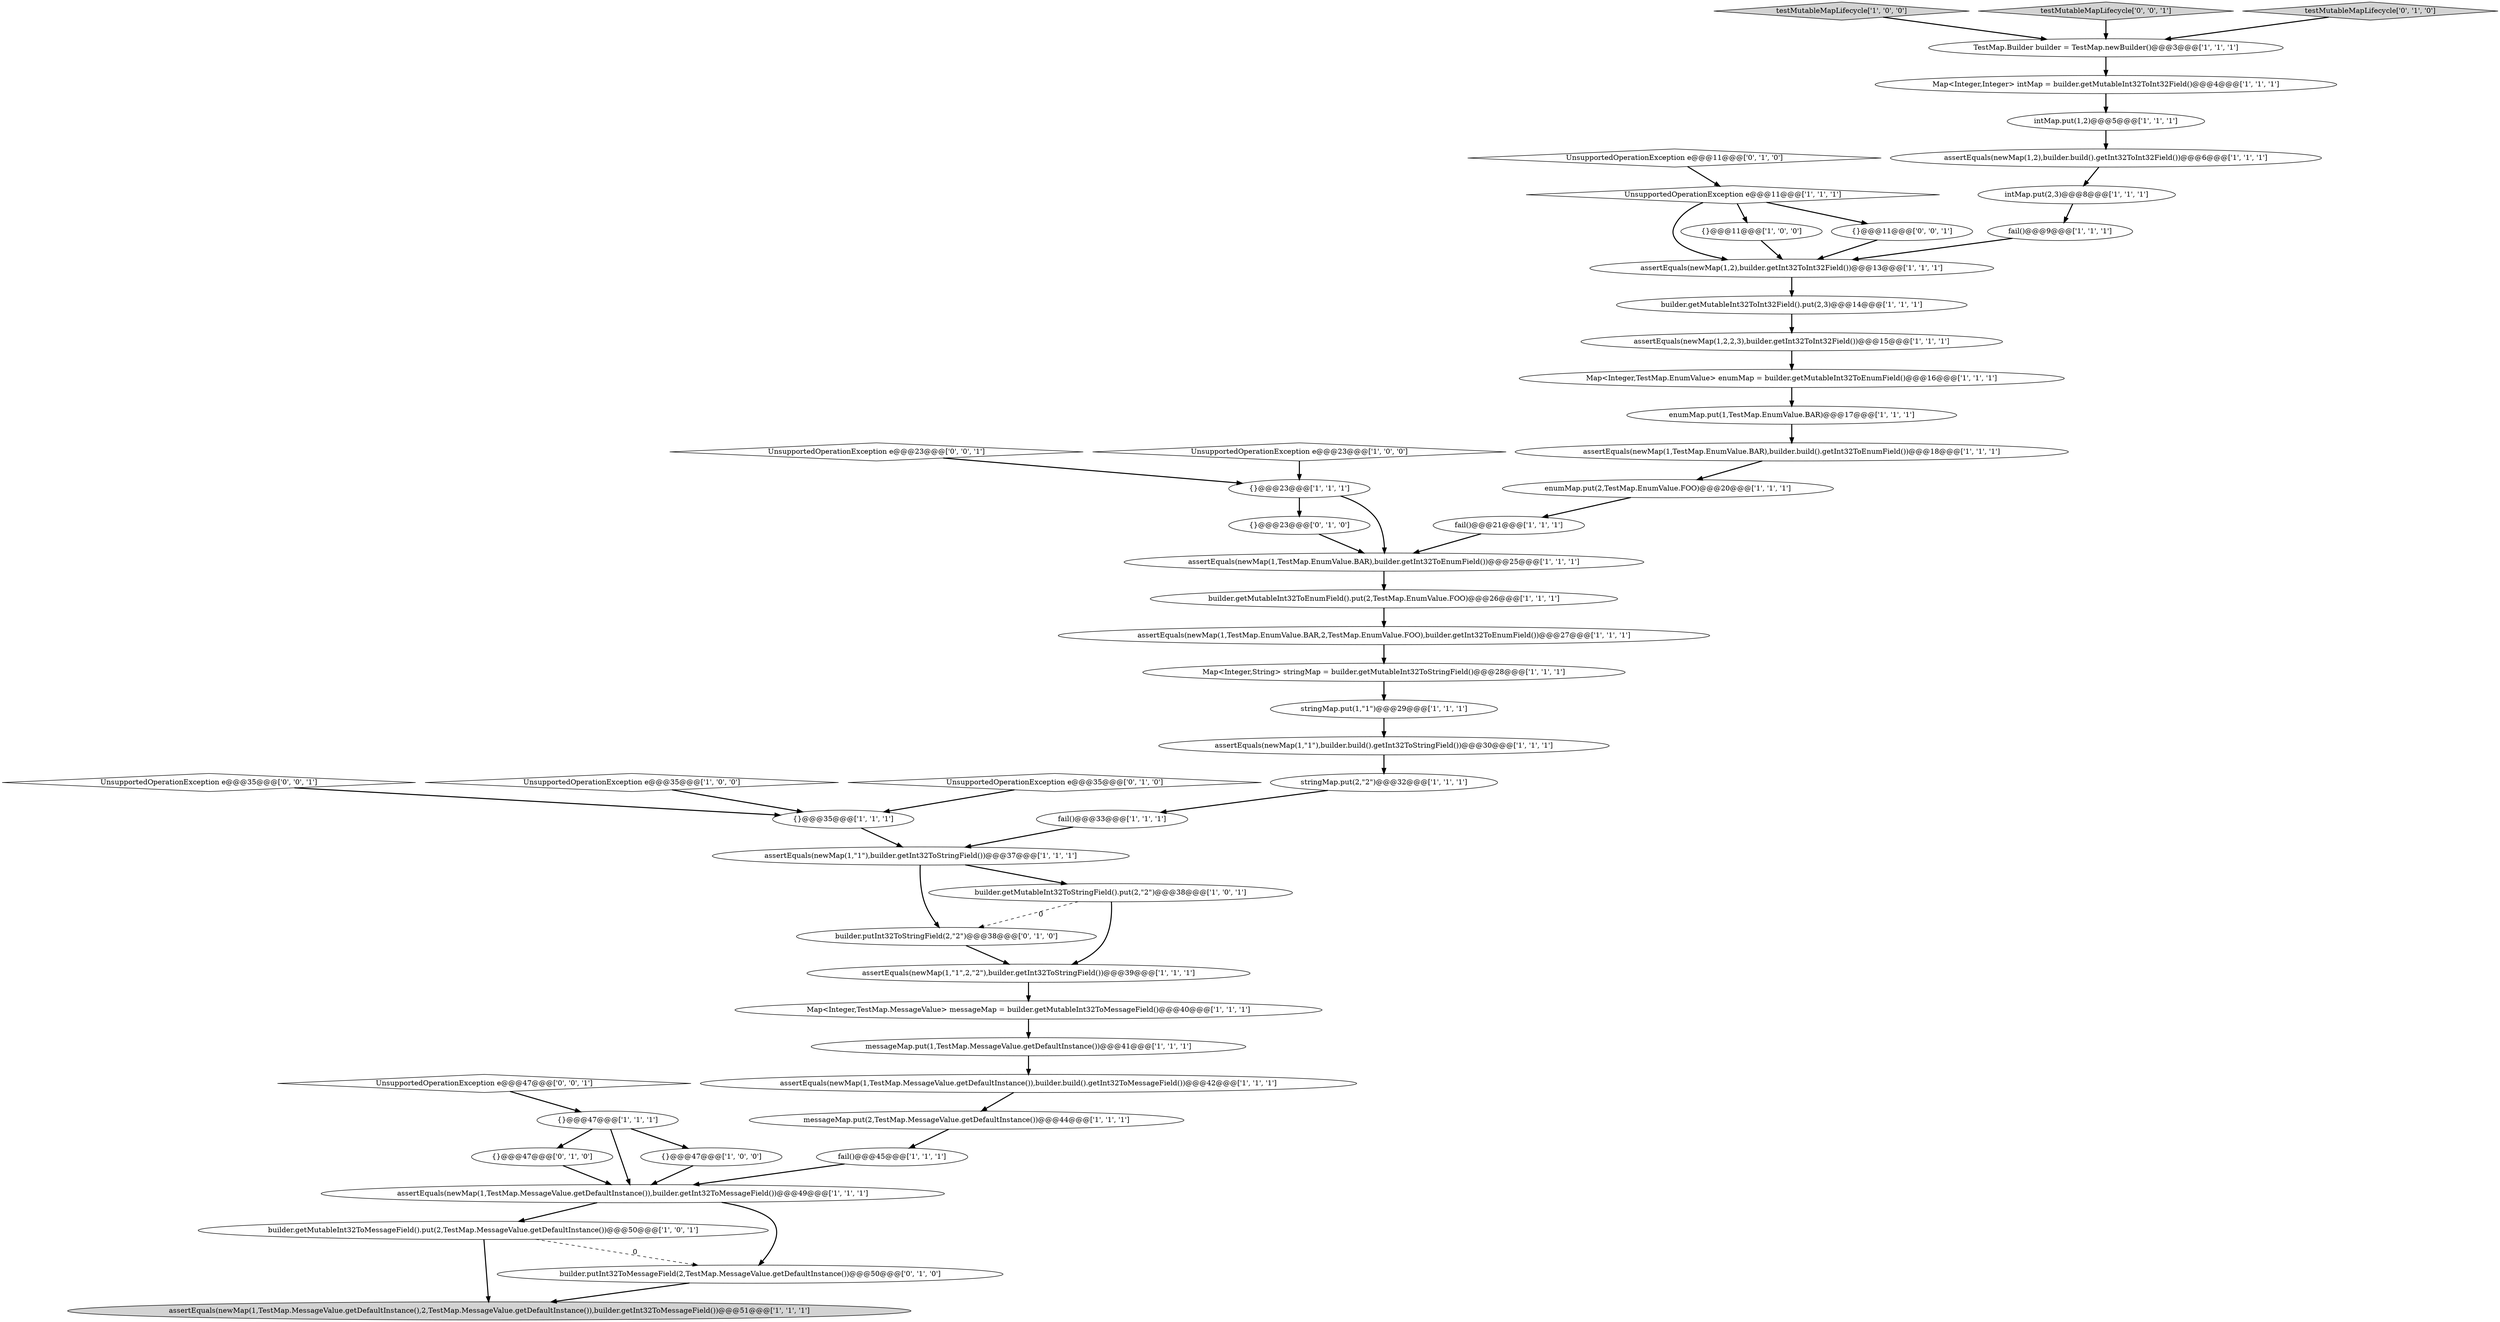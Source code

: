digraph {
30 [style = filled, label = "assertEquals(newMap(1,2),builder.build().getInt32ToInt32Field())@@@6@@@['1', '1', '1']", fillcolor = white, shape = ellipse image = "AAA0AAABBB1BBB"];
23 [style = filled, label = "builder.getMutableInt32ToEnumField().put(2,TestMap.EnumValue.FOO)@@@26@@@['1', '1', '1']", fillcolor = white, shape = ellipse image = "AAA0AAABBB1BBB"];
27 [style = filled, label = "assertEquals(newMap(1,2,2,3),builder.getInt32ToInt32Field())@@@15@@@['1', '1', '1']", fillcolor = white, shape = ellipse image = "AAA0AAABBB1BBB"];
52 [style = filled, label = "UnsupportedOperationException e@@@35@@@['0', '0', '1']", fillcolor = white, shape = diamond image = "AAA0AAABBB3BBB"];
2 [style = filled, label = "fail()@@@33@@@['1', '1', '1']", fillcolor = white, shape = ellipse image = "AAA0AAABBB1BBB"];
16 [style = filled, label = "stringMap.put(2,\"2\")@@@32@@@['1', '1', '1']", fillcolor = white, shape = ellipse image = "AAA0AAABBB1BBB"];
40 [style = filled, label = "fail()@@@45@@@['1', '1', '1']", fillcolor = white, shape = ellipse image = "AAA0AAABBB1BBB"];
15 [style = filled, label = "UnsupportedOperationException e@@@11@@@['1', '1', '1']", fillcolor = white, shape = diamond image = "AAA0AAABBB1BBB"];
13 [style = filled, label = "testMutableMapLifecycle['1', '0', '0']", fillcolor = lightgray, shape = diamond image = "AAA0AAABBB1BBB"];
14 [style = filled, label = "fail()@@@9@@@['1', '1', '1']", fillcolor = white, shape = ellipse image = "AAA0AAABBB1BBB"];
5 [style = filled, label = "fail()@@@21@@@['1', '1', '1']", fillcolor = white, shape = ellipse image = "AAA0AAABBB1BBB"];
29 [style = filled, label = "enumMap.put(2,TestMap.EnumValue.FOO)@@@20@@@['1', '1', '1']", fillcolor = white, shape = ellipse image = "AAA0AAABBB1BBB"];
41 [style = filled, label = "assertEquals(newMap(1,TestMap.EnumValue.BAR),builder.build().getInt32ToEnumField())@@@18@@@['1', '1', '1']", fillcolor = white, shape = ellipse image = "AAA0AAABBB1BBB"];
20 [style = filled, label = "enumMap.put(1,TestMap.EnumValue.BAR)@@@17@@@['1', '1', '1']", fillcolor = white, shape = ellipse image = "AAA0AAABBB1BBB"];
37 [style = filled, label = "{}@@@35@@@['1', '1', '1']", fillcolor = white, shape = ellipse image = "AAA0AAABBB1BBB"];
45 [style = filled, label = "builder.putInt32ToStringField(2,\"2\")@@@38@@@['0', '1', '0']", fillcolor = white, shape = ellipse image = "AAA1AAABBB2BBB"];
0 [style = filled, label = "assertEquals(newMap(1,TestMap.MessageValue.getDefaultInstance(),2,TestMap.MessageValue.getDefaultInstance()),builder.getInt32ToMessageField())@@@51@@@['1', '1', '1']", fillcolor = lightgray, shape = ellipse image = "AAA0AAABBB1BBB"];
19 [style = filled, label = "assertEquals(newMap(1,2),builder.getInt32ToInt32Field())@@@13@@@['1', '1', '1']", fillcolor = white, shape = ellipse image = "AAA0AAABBB1BBB"];
43 [style = filled, label = "{}@@@47@@@['0', '1', '0']", fillcolor = white, shape = ellipse image = "AAA0AAABBB2BBB"];
28 [style = filled, label = "intMap.put(2,3)@@@8@@@['1', '1', '1']", fillcolor = white, shape = ellipse image = "AAA0AAABBB1BBB"];
36 [style = filled, label = "Map<Integer,TestMap.EnumValue> enumMap = builder.getMutableInt32ToEnumField()@@@16@@@['1', '1', '1']", fillcolor = white, shape = ellipse image = "AAA0AAABBB1BBB"];
53 [style = filled, label = "UnsupportedOperationException e@@@23@@@['0', '0', '1']", fillcolor = white, shape = diamond image = "AAA0AAABBB3BBB"];
51 [style = filled, label = "testMutableMapLifecycle['0', '0', '1']", fillcolor = lightgray, shape = diamond image = "AAA0AAABBB3BBB"];
24 [style = filled, label = "assertEquals(newMap(1,TestMap.MessageValue.getDefaultInstance()),builder.getInt32ToMessageField())@@@49@@@['1', '1', '1']", fillcolor = white, shape = ellipse image = "AAA0AAABBB1BBB"];
39 [style = filled, label = "builder.getMutableInt32ToInt32Field().put(2,3)@@@14@@@['1', '1', '1']", fillcolor = white, shape = ellipse image = "AAA0AAABBB1BBB"];
3 [style = filled, label = "messageMap.put(1,TestMap.MessageValue.getDefaultInstance())@@@41@@@['1', '1', '1']", fillcolor = white, shape = ellipse image = "AAA0AAABBB1BBB"];
4 [style = filled, label = "{}@@@47@@@['1', '0', '0']", fillcolor = white, shape = ellipse image = "AAA0AAABBB1BBB"];
1 [style = filled, label = "{}@@@11@@@['1', '0', '0']", fillcolor = white, shape = ellipse image = "AAA0AAABBB1BBB"];
8 [style = filled, label = "assertEquals(newMap(1,\"1\"),builder.getInt32ToStringField())@@@37@@@['1', '1', '1']", fillcolor = white, shape = ellipse image = "AAA0AAABBB1BBB"];
10 [style = filled, label = "UnsupportedOperationException e@@@35@@@['1', '0', '0']", fillcolor = white, shape = diamond image = "AAA0AAABBB1BBB"];
33 [style = filled, label = "{}@@@23@@@['1', '1', '1']", fillcolor = white, shape = ellipse image = "AAA0AAABBB1BBB"];
22 [style = filled, label = "builder.getMutableInt32ToStringField().put(2,\"2\")@@@38@@@['1', '0', '1']", fillcolor = white, shape = ellipse image = "AAA0AAABBB1BBB"];
35 [style = filled, label = "assertEquals(newMap(1,\"1\"),builder.build().getInt32ToStringField())@@@30@@@['1', '1', '1']", fillcolor = white, shape = ellipse image = "AAA0AAABBB1BBB"];
50 [style = filled, label = "UnsupportedOperationException e@@@47@@@['0', '0', '1']", fillcolor = white, shape = diamond image = "AAA0AAABBB3BBB"];
18 [style = filled, label = "intMap.put(1,2)@@@5@@@['1', '1', '1']", fillcolor = white, shape = ellipse image = "AAA0AAABBB1BBB"];
9 [style = filled, label = "builder.getMutableInt32ToMessageField().put(2,TestMap.MessageValue.getDefaultInstance())@@@50@@@['1', '0', '1']", fillcolor = white, shape = ellipse image = "AAA0AAABBB1BBB"];
11 [style = filled, label = "assertEquals(newMap(1,\"1\",2,\"2\"),builder.getInt32ToStringField())@@@39@@@['1', '1', '1']", fillcolor = white, shape = ellipse image = "AAA0AAABBB1BBB"];
17 [style = filled, label = "messageMap.put(2,TestMap.MessageValue.getDefaultInstance())@@@44@@@['1', '1', '1']", fillcolor = white, shape = ellipse image = "AAA0AAABBB1BBB"];
46 [style = filled, label = "testMutableMapLifecycle['0', '1', '0']", fillcolor = lightgray, shape = diamond image = "AAA0AAABBB2BBB"];
49 [style = filled, label = "{}@@@11@@@['0', '0', '1']", fillcolor = white, shape = ellipse image = "AAA0AAABBB3BBB"];
32 [style = filled, label = "TestMap.Builder builder = TestMap.newBuilder()@@@3@@@['1', '1', '1']", fillcolor = white, shape = ellipse image = "AAA0AAABBB1BBB"];
31 [style = filled, label = "stringMap.put(1,\"1\")@@@29@@@['1', '1', '1']", fillcolor = white, shape = ellipse image = "AAA0AAABBB1BBB"];
7 [style = filled, label = "assertEquals(newMap(1,TestMap.EnumValue.BAR,2,TestMap.EnumValue.FOO),builder.getInt32ToEnumField())@@@27@@@['1', '1', '1']", fillcolor = white, shape = ellipse image = "AAA0AAABBB1BBB"];
21 [style = filled, label = "UnsupportedOperationException e@@@23@@@['1', '0', '0']", fillcolor = white, shape = diamond image = "AAA0AAABBB1BBB"];
26 [style = filled, label = "Map<Integer,Integer> intMap = builder.getMutableInt32ToInt32Field()@@@4@@@['1', '1', '1']", fillcolor = white, shape = ellipse image = "AAA0AAABBB1BBB"];
6 [style = filled, label = "{}@@@47@@@['1', '1', '1']", fillcolor = white, shape = ellipse image = "AAA0AAABBB1BBB"];
47 [style = filled, label = "builder.putInt32ToMessageField(2,TestMap.MessageValue.getDefaultInstance())@@@50@@@['0', '1', '0']", fillcolor = white, shape = ellipse image = "AAA1AAABBB2BBB"];
38 [style = filled, label = "assertEquals(newMap(1,TestMap.MessageValue.getDefaultInstance()),builder.build().getInt32ToMessageField())@@@42@@@['1', '1', '1']", fillcolor = white, shape = ellipse image = "AAA0AAABBB1BBB"];
42 [style = filled, label = "{}@@@23@@@['0', '1', '0']", fillcolor = white, shape = ellipse image = "AAA0AAABBB2BBB"];
25 [style = filled, label = "Map<Integer,TestMap.MessageValue> messageMap = builder.getMutableInt32ToMessageField()@@@40@@@['1', '1', '1']", fillcolor = white, shape = ellipse image = "AAA0AAABBB1BBB"];
48 [style = filled, label = "UnsupportedOperationException e@@@35@@@['0', '1', '0']", fillcolor = white, shape = diamond image = "AAA0AAABBB2BBB"];
12 [style = filled, label = "Map<Integer,String> stringMap = builder.getMutableInt32ToStringField()@@@28@@@['1', '1', '1']", fillcolor = white, shape = ellipse image = "AAA0AAABBB1BBB"];
44 [style = filled, label = "UnsupportedOperationException e@@@11@@@['0', '1', '0']", fillcolor = white, shape = diamond image = "AAA0AAABBB2BBB"];
34 [style = filled, label = "assertEquals(newMap(1,TestMap.EnumValue.BAR),builder.getInt32ToEnumField())@@@25@@@['1', '1', '1']", fillcolor = white, shape = ellipse image = "AAA0AAABBB1BBB"];
19->39 [style = bold, label=""];
22->11 [style = bold, label=""];
11->25 [style = bold, label=""];
26->18 [style = bold, label=""];
10->37 [style = bold, label=""];
25->3 [style = bold, label=""];
15->49 [style = bold, label=""];
15->1 [style = bold, label=""];
51->32 [style = bold, label=""];
6->4 [style = bold, label=""];
24->47 [style = bold, label=""];
21->33 [style = bold, label=""];
52->37 [style = bold, label=""];
6->43 [style = bold, label=""];
36->20 [style = bold, label=""];
45->11 [style = bold, label=""];
46->32 [style = bold, label=""];
34->23 [style = bold, label=""];
47->0 [style = bold, label=""];
33->34 [style = bold, label=""];
39->27 [style = bold, label=""];
15->19 [style = bold, label=""];
5->34 [style = bold, label=""];
29->5 [style = bold, label=""];
9->0 [style = bold, label=""];
14->19 [style = bold, label=""];
6->24 [style = bold, label=""];
35->16 [style = bold, label=""];
42->34 [style = bold, label=""];
2->8 [style = bold, label=""];
12->31 [style = bold, label=""];
53->33 [style = bold, label=""];
32->26 [style = bold, label=""];
16->2 [style = bold, label=""];
31->35 [style = bold, label=""];
4->24 [style = bold, label=""];
27->36 [style = bold, label=""];
48->37 [style = bold, label=""];
50->6 [style = bold, label=""];
49->19 [style = bold, label=""];
41->29 [style = bold, label=""];
7->12 [style = bold, label=""];
8->22 [style = bold, label=""];
22->45 [style = dashed, label="0"];
38->17 [style = bold, label=""];
23->7 [style = bold, label=""];
1->19 [style = bold, label=""];
24->9 [style = bold, label=""];
30->28 [style = bold, label=""];
3->38 [style = bold, label=""];
8->45 [style = bold, label=""];
44->15 [style = bold, label=""];
9->47 [style = dashed, label="0"];
37->8 [style = bold, label=""];
28->14 [style = bold, label=""];
13->32 [style = bold, label=""];
40->24 [style = bold, label=""];
18->30 [style = bold, label=""];
17->40 [style = bold, label=""];
43->24 [style = bold, label=""];
33->42 [style = bold, label=""];
20->41 [style = bold, label=""];
}

